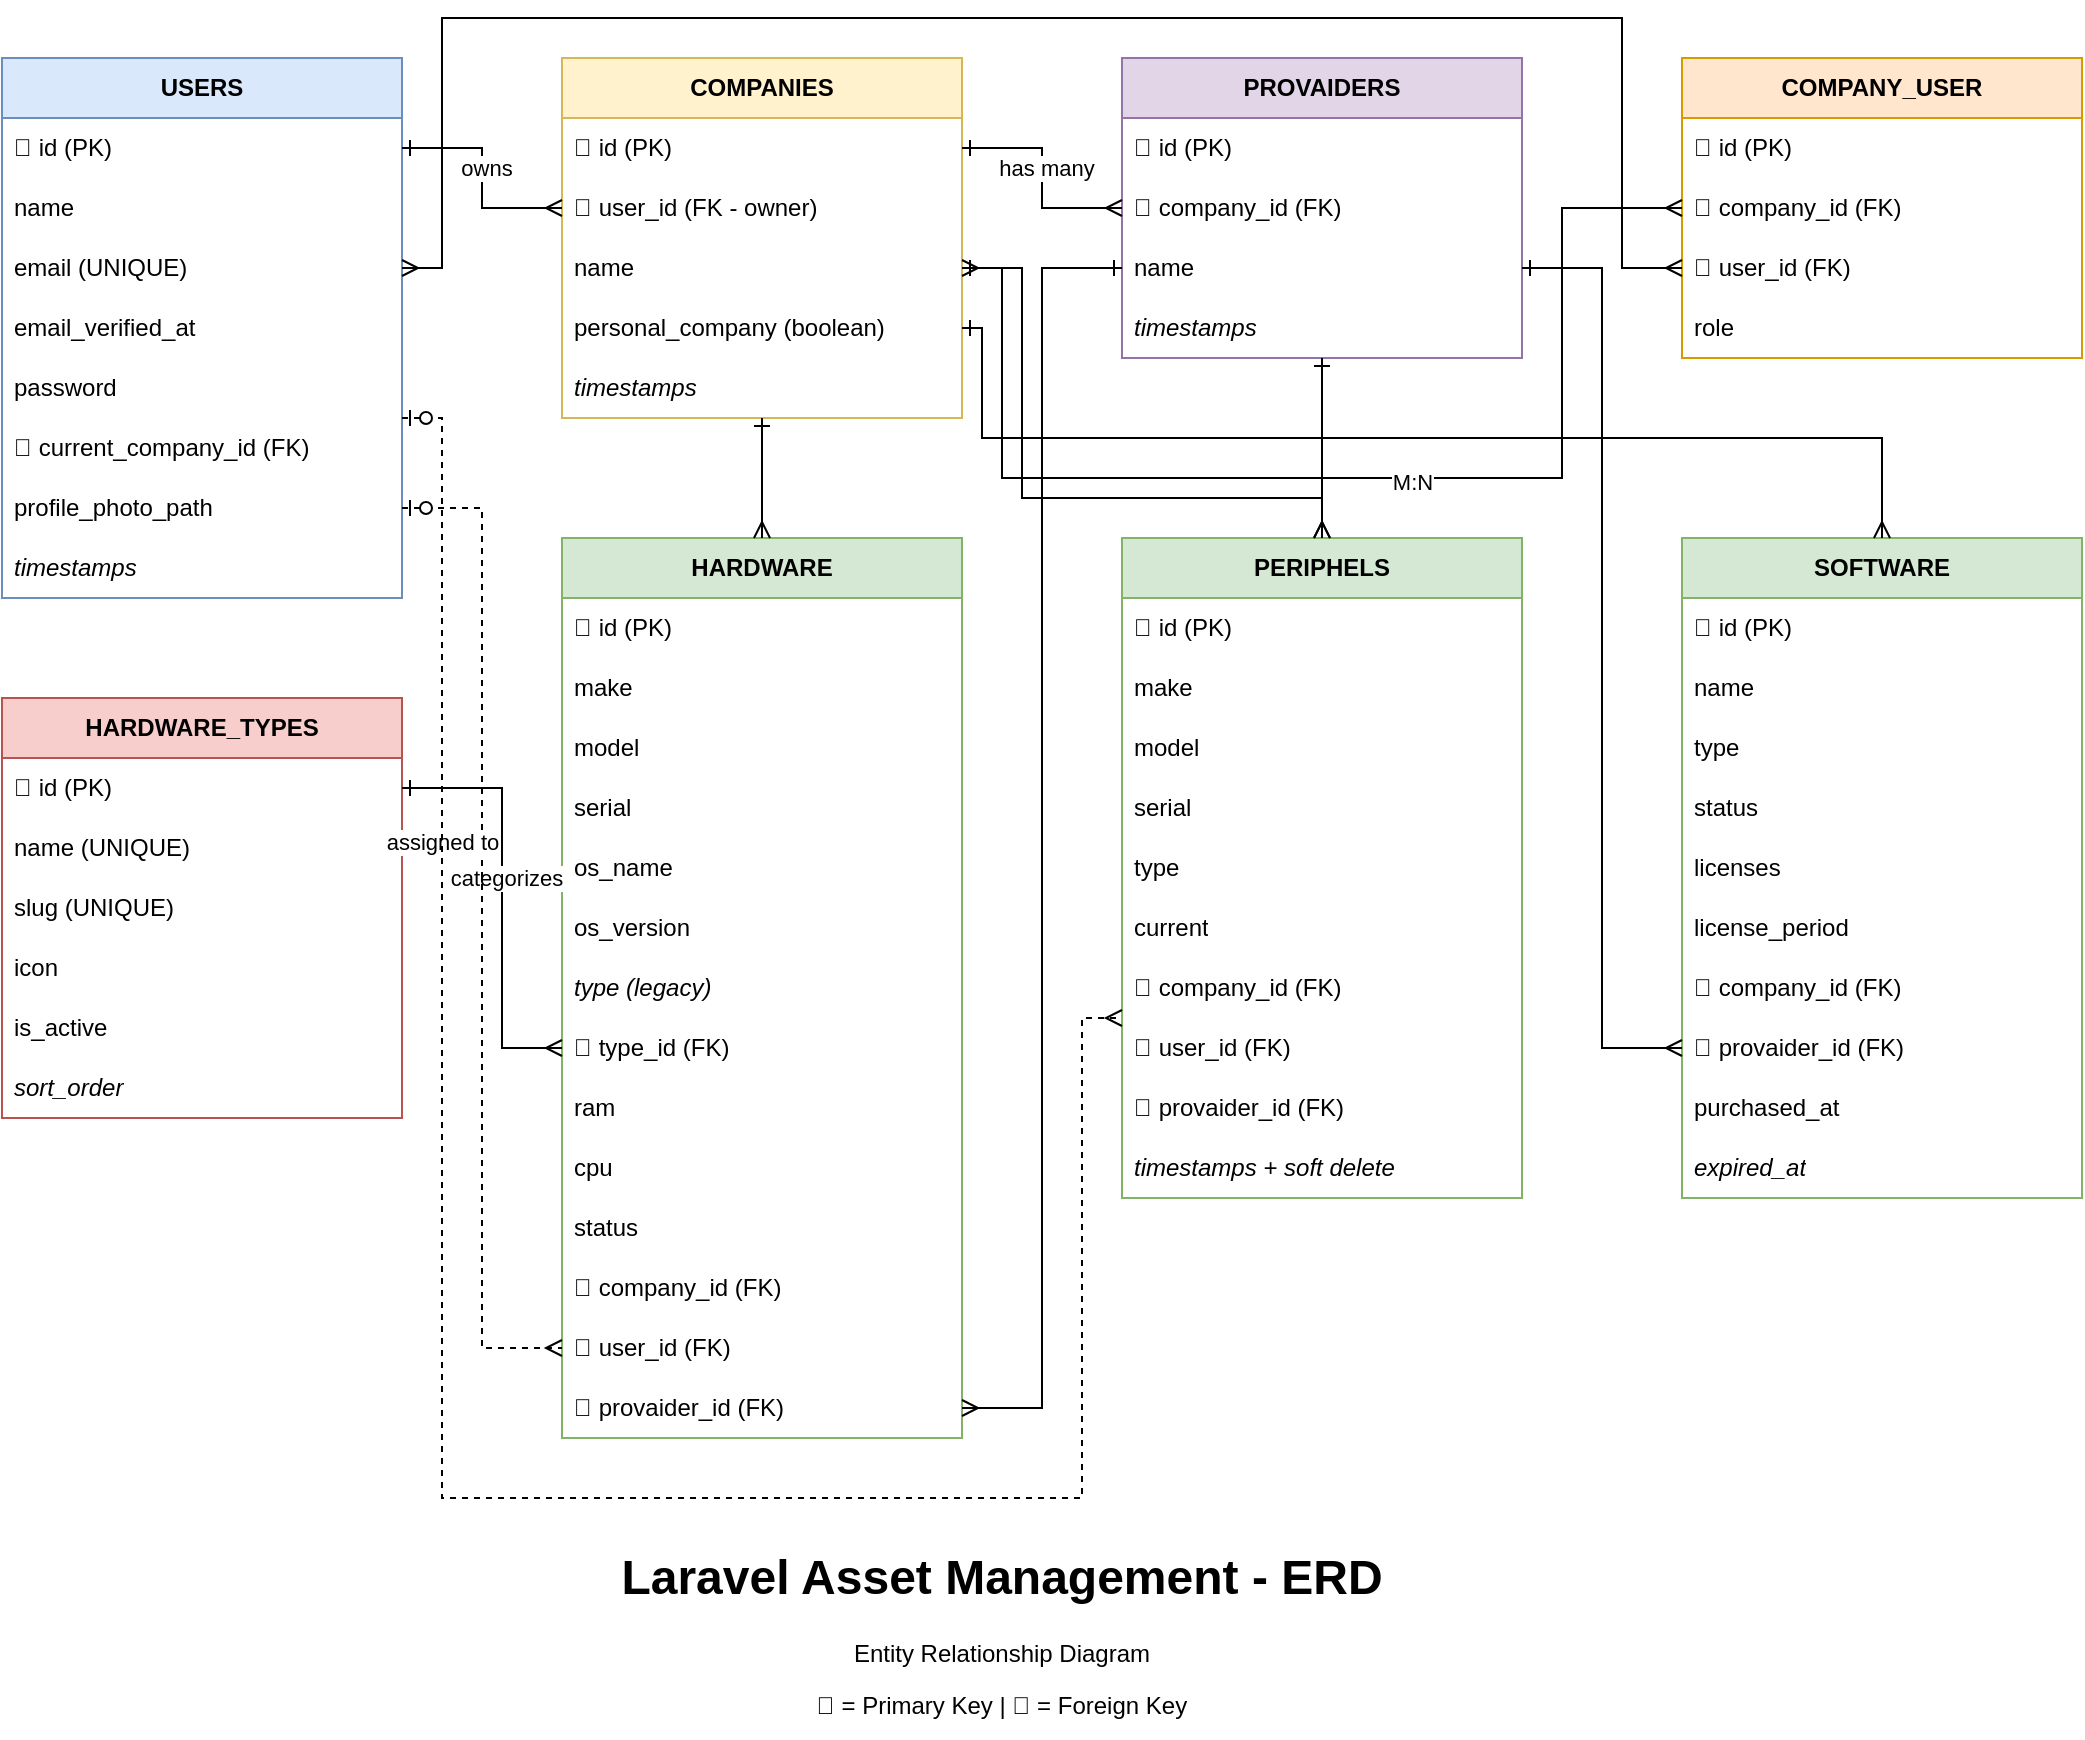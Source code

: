 <mxfile version="28.2.5">
  <diagram name="Laravel Asset Management ERD" id="erd-diagram">
    <mxGraphModel dx="1426" dy="889" grid="1" gridSize="10" guides="1" tooltips="1" connect="1" arrows="1" fold="1" page="1" pageScale="1" pageWidth="1169" pageHeight="827" math="0" shadow="0">
      <root>
        <mxCell id="0" />
        <mxCell id="1" parent="0" />
        <mxCell id="users-table" value="&lt;b&gt;USERS&lt;/b&gt;" style="swimlane;fontStyle=0;childLayout=stackLayout;horizontal=1;startSize=30;horizontalStack=0;resizeParent=1;resizeParentMax=0;resizeLast=0;collapsible=1;marginBottom=0;whiteSpace=wrap;html=1;fillColor=#dae8fc;strokeColor=#6c8ebf;" parent="1" vertex="1">
          <mxGeometry x="40" y="40" width="200" height="270" as="geometry" />
        </mxCell>
        <mxCell id="users-1" value="🔑 id (PK)" style="text;strokeColor=none;fillColor=none;align=left;verticalAlign=middle;spacingLeft=4;spacingRight=4;overflow=hidden;points=[[0,0.5],[1,0.5]];portConstraint=eastwest;rotatable=0;whiteSpace=wrap;html=1;" parent="users-table" vertex="1">
          <mxGeometry y="30" width="200" height="30" as="geometry" />
        </mxCell>
        <mxCell id="users-2" value="name" style="text;strokeColor=none;fillColor=none;align=left;verticalAlign=middle;spacingLeft=4;spacingRight=4;overflow=hidden;points=[[0,0.5],[1,0.5]];portConstraint=eastwest;rotatable=0;whiteSpace=wrap;html=1;" parent="users-table" vertex="1">
          <mxGeometry y="60" width="200" height="30" as="geometry" />
        </mxCell>
        <mxCell id="users-3" value="email (UNIQUE)" style="text;strokeColor=none;fillColor=none;align=left;verticalAlign=middle;spacingLeft=4;spacingRight=4;overflow=hidden;points=[[0,0.5],[1,0.5]];portConstraint=eastwest;rotatable=0;whiteSpace=wrap;html=1;" parent="users-table" vertex="1">
          <mxGeometry y="90" width="200" height="30" as="geometry" />
        </mxCell>
        <mxCell id="users-4" value="email_verified_at" style="text;strokeColor=none;fillColor=none;align=left;verticalAlign=middle;spacingLeft=4;spacingRight=4;overflow=hidden;points=[[0,0.5],[1,0.5]];portConstraint=eastwest;rotatable=0;whiteSpace=wrap;html=1;" parent="users-table" vertex="1">
          <mxGeometry y="120" width="200" height="30" as="geometry" />
        </mxCell>
        <mxCell id="users-5" value="password" style="text;strokeColor=none;fillColor=none;align=left;verticalAlign=middle;spacingLeft=4;spacingRight=4;overflow=hidden;points=[[0,0.5],[1,0.5]];portConstraint=eastwest;rotatable=0;whiteSpace=wrap;html=1;" parent="users-table" vertex="1">
          <mxGeometry y="150" width="200" height="30" as="geometry" />
        </mxCell>
        <mxCell id="users-6" value="🔗 current_company_id (FK)" style="text;strokeColor=none;fillColor=none;align=left;verticalAlign=middle;spacingLeft=4;spacingRight=4;overflow=hidden;points=[[0,0.5],[1,0.5]];portConstraint=eastwest;rotatable=0;whiteSpace=wrap;html=1;" parent="users-table" vertex="1">
          <mxGeometry y="180" width="200" height="30" as="geometry" />
        </mxCell>
        <mxCell id="users-7" value="profile_photo_path" style="text;strokeColor=none;fillColor=none;align=left;verticalAlign=middle;spacingLeft=4;spacingRight=4;overflow=hidden;points=[[0,0.5],[1,0.5]];portConstraint=eastwest;rotatable=0;whiteSpace=wrap;html=1;" parent="users-table" vertex="1">
          <mxGeometry y="210" width="200" height="30" as="geometry" />
        </mxCell>
        <mxCell id="users-8" value="timestamps" style="text;strokeColor=none;fillColor=none;align=left;verticalAlign=middle;spacingLeft=4;spacingRight=4;overflow=hidden;points=[[0,0.5],[1,0.5]];portConstraint=eastwest;rotatable=0;whiteSpace=wrap;html=1;fontStyle=2" parent="users-table" vertex="1">
          <mxGeometry y="240" width="200" height="30" as="geometry" />
        </mxCell>
        <mxCell id="companies-table" value="&lt;b&gt;COMPANIES&lt;/b&gt;" style="swimlane;fontStyle=0;childLayout=stackLayout;horizontal=1;startSize=30;horizontalStack=0;resizeParent=1;resizeParentMax=0;resizeLast=0;collapsible=1;marginBottom=0;whiteSpace=wrap;html=1;fillColor=#fff2cc;strokeColor=#d6b656;" parent="1" vertex="1">
          <mxGeometry x="320" y="40" width="200" height="180" as="geometry" />
        </mxCell>
        <mxCell id="companies-1" value="🔑 id (PK)" style="text;strokeColor=none;fillColor=none;align=left;verticalAlign=middle;spacingLeft=4;spacingRight=4;overflow=hidden;points=[[0,0.5],[1,0.5]];portConstraint=eastwest;rotatable=0;whiteSpace=wrap;html=1;" parent="companies-table" vertex="1">
          <mxGeometry y="30" width="200" height="30" as="geometry" />
        </mxCell>
        <mxCell id="companies-2" value="🔗 user_id (FK - owner)" style="text;strokeColor=none;fillColor=none;align=left;verticalAlign=middle;spacingLeft=4;spacingRight=4;overflow=hidden;points=[[0,0.5],[1,0.5]];portConstraint=eastwest;rotatable=0;whiteSpace=wrap;html=1;" parent="companies-table" vertex="1">
          <mxGeometry y="60" width="200" height="30" as="geometry" />
        </mxCell>
        <mxCell id="companies-3" value="name" style="text;strokeColor=none;fillColor=none;align=left;verticalAlign=middle;spacingLeft=4;spacingRight=4;overflow=hidden;points=[[0,0.5],[1,0.5]];portConstraint=eastwest;rotatable=0;whiteSpace=wrap;html=1;" parent="companies-table" vertex="1">
          <mxGeometry y="90" width="200" height="30" as="geometry" />
        </mxCell>
        <mxCell id="companies-4" value="personal_company (boolean)" style="text;strokeColor=none;fillColor=none;align=left;verticalAlign=middle;spacingLeft=4;spacingRight=4;overflow=hidden;points=[[0,0.5],[1,0.5]];portConstraint=eastwest;rotatable=0;whiteSpace=wrap;html=1;" parent="companies-table" vertex="1">
          <mxGeometry y="120" width="200" height="30" as="geometry" />
        </mxCell>
        <mxCell id="companies-5" value="timestamps" style="text;strokeColor=none;fillColor=none;align=left;verticalAlign=middle;spacingLeft=4;spacingRight=4;overflow=hidden;points=[[0,0.5],[1,0.5]];portConstraint=eastwest;rotatable=0;whiteSpace=wrap;html=1;fontStyle=2" parent="companies-table" vertex="1">
          <mxGeometry y="150" width="200" height="30" as="geometry" />
        </mxCell>
        <mxCell id="provaiders-table" value="&lt;b&gt;PROVAIDERS&lt;/b&gt;" style="swimlane;fontStyle=0;childLayout=stackLayout;horizontal=1;startSize=30;horizontalStack=0;resizeParent=1;resizeParentMax=0;resizeLast=0;collapsible=1;marginBottom=0;whiteSpace=wrap;html=1;fillColor=#e1d5e7;strokeColor=#9673a6;" parent="1" vertex="1">
          <mxGeometry x="600" y="40" width="200" height="150" as="geometry" />
        </mxCell>
        <mxCell id="provaiders-1" value="🔑 id (PK)" style="text;strokeColor=none;fillColor=none;align=left;verticalAlign=middle;spacingLeft=4;spacingRight=4;overflow=hidden;points=[[0,0.5],[1,0.5]];portConstraint=eastwest;rotatable=0;whiteSpace=wrap;html=1;" parent="provaiders-table" vertex="1">
          <mxGeometry y="30" width="200" height="30" as="geometry" />
        </mxCell>
        <mxCell id="provaiders-2" value="🔗 company_id (FK)" style="text;strokeColor=none;fillColor=none;align=left;verticalAlign=middle;spacingLeft=4;spacingRight=4;overflow=hidden;points=[[0,0.5],[1,0.5]];portConstraint=eastwest;rotatable=0;whiteSpace=wrap;html=1;" parent="provaiders-table" vertex="1">
          <mxGeometry y="60" width="200" height="30" as="geometry" />
        </mxCell>
        <mxCell id="provaiders-3" value="name" style="text;strokeColor=none;fillColor=none;align=left;verticalAlign=middle;spacingLeft=4;spacingRight=4;overflow=hidden;points=[[0,0.5],[1,0.5]];portConstraint=eastwest;rotatable=0;whiteSpace=wrap;html=1;" parent="provaiders-table" vertex="1">
          <mxGeometry y="90" width="200" height="30" as="geometry" />
        </mxCell>
        <mxCell id="provaiders-4" value="timestamps" style="text;strokeColor=none;fillColor=none;align=left;verticalAlign=middle;spacingLeft=4;spacingRight=4;overflow=hidden;points=[[0,0.5],[1,0.5]];portConstraint=eastwest;rotatable=0;whiteSpace=wrap;html=1;fontStyle=2" parent="provaiders-table" vertex="1">
          <mxGeometry y="120" width="200" height="30" as="geometry" />
        </mxCell>
        <mxCell id="hardware-types-table" value="&lt;b&gt;HARDWARE_TYPES&lt;/b&gt;" style="swimlane;fontStyle=0;childLayout=stackLayout;horizontal=1;startSize=30;horizontalStack=0;resizeParent=1;resizeParentMax=0;resizeLast=0;collapsible=1;marginBottom=0;whiteSpace=wrap;html=1;fillColor=#f8cecc;strokeColor=#b85450;" parent="1" vertex="1">
          <mxGeometry x="40" y="360" width="200" height="210" as="geometry" />
        </mxCell>
        <mxCell id="hardware-types-1" value="🔑 id (PK)" style="text;strokeColor=none;fillColor=none;align=left;verticalAlign=middle;spacingLeft=4;spacingRight=4;overflow=hidden;points=[[0,0.5],[1,0.5]];portConstraint=eastwest;rotatable=0;whiteSpace=wrap;html=1;" parent="hardware-types-table" vertex="1">
          <mxGeometry y="30" width="200" height="30" as="geometry" />
        </mxCell>
        <mxCell id="hardware-types-2" value="name (UNIQUE)" style="text;strokeColor=none;fillColor=none;align=left;verticalAlign=middle;spacingLeft=4;spacingRight=4;overflow=hidden;points=[[0,0.5],[1,0.5]];portConstraint=eastwest;rotatable=0;whiteSpace=wrap;html=1;" parent="hardware-types-table" vertex="1">
          <mxGeometry y="60" width="200" height="30" as="geometry" />
        </mxCell>
        <mxCell id="hardware-types-3" value="slug (UNIQUE)" style="text;strokeColor=none;fillColor=none;align=left;verticalAlign=middle;spacingLeft=4;spacingRight=4;overflow=hidden;points=[[0,0.5],[1,0.5]];portConstraint=eastwest;rotatable=0;whiteSpace=wrap;html=1;" parent="hardware-types-table" vertex="1">
          <mxGeometry y="90" width="200" height="30" as="geometry" />
        </mxCell>
        <mxCell id="hardware-types-4" value="icon" style="text;strokeColor=none;fillColor=none;align=left;verticalAlign=middle;spacingLeft=4;spacingRight=4;overflow=hidden;points=[[0,0.5],[1,0.5]];portConstraint=eastwest;rotatable=0;whiteSpace=wrap;html=1;" parent="hardware-types-table" vertex="1">
          <mxGeometry y="120" width="200" height="30" as="geometry" />
        </mxCell>
        <mxCell id="hardware-types-5" value="is_active" style="text;strokeColor=none;fillColor=none;align=left;verticalAlign=middle;spacingLeft=4;spacingRight=4;overflow=hidden;points=[[0,0.5],[1,0.5]];portConstraint=eastwest;rotatable=0;whiteSpace=wrap;html=1;" parent="hardware-types-table" vertex="1">
          <mxGeometry y="150" width="200" height="30" as="geometry" />
        </mxCell>
        <mxCell id="hardware-types-6" value="sort_order" style="text;strokeColor=none;fillColor=none;align=left;verticalAlign=middle;spacingLeft=4;spacingRight=4;overflow=hidden;points=[[0,0.5],[1,0.5]];portConstraint=eastwest;rotatable=0;whiteSpace=wrap;html=1;fontStyle=2" parent="hardware-types-table" vertex="1">
          <mxGeometry y="180" width="200" height="30" as="geometry" />
        </mxCell>
        <mxCell id="hardware-table" value="&lt;b&gt;HARDWARE&lt;/b&gt;" style="swimlane;fontStyle=0;childLayout=stackLayout;horizontal=1;startSize=30;horizontalStack=0;resizeParent=1;resizeParentMax=0;resizeLast=0;collapsible=1;marginBottom=0;whiteSpace=wrap;html=1;fillColor=#d5e8d4;strokeColor=#82b366;" parent="1" vertex="1">
          <mxGeometry x="320" y="280" width="200" height="450" as="geometry" />
        </mxCell>
        <mxCell id="hardware-1" value="🔑 id (PK)" style="text;strokeColor=none;fillColor=none;align=left;verticalAlign=middle;spacingLeft=4;spacingRight=4;overflow=hidden;points=[[0,0.5],[1,0.5]];portConstraint=eastwest;rotatable=0;whiteSpace=wrap;html=1;" parent="hardware-table" vertex="1">
          <mxGeometry y="30" width="200" height="30" as="geometry" />
        </mxCell>
        <mxCell id="hardware-2" value="make" style="text;strokeColor=none;fillColor=none;align=left;verticalAlign=middle;spacingLeft=4;spacingRight=4;overflow=hidden;points=[[0,0.5],[1,0.5]];portConstraint=eastwest;rotatable=0;whiteSpace=wrap;html=1;" parent="hardware-table" vertex="1">
          <mxGeometry y="60" width="200" height="30" as="geometry" />
        </mxCell>
        <mxCell id="hardware-3" value="model" style="text;strokeColor=none;fillColor=none;align=left;verticalAlign=middle;spacingLeft=4;spacingRight=4;overflow=hidden;points=[[0,0.5],[1,0.5]];portConstraint=eastwest;rotatable=0;whiteSpace=wrap;html=1;" parent="hardware-table" vertex="1">
          <mxGeometry y="90" width="200" height="30" as="geometry" />
        </mxCell>
        <mxCell id="hardware-4" value="serial" style="text;strokeColor=none;fillColor=none;align=left;verticalAlign=middle;spacingLeft=4;spacingRight=4;overflow=hidden;points=[[0,0.5],[1,0.5]];portConstraint=eastwest;rotatable=0;whiteSpace=wrap;html=1;" parent="hardware-table" vertex="1">
          <mxGeometry y="120" width="200" height="30" as="geometry" />
        </mxCell>
        <mxCell id="hardware-5" value="os_name" style="text;strokeColor=none;fillColor=none;align=left;verticalAlign=middle;spacingLeft=4;spacingRight=4;overflow=hidden;points=[[0,0.5],[1,0.5]];portConstraint=eastwest;rotatable=0;whiteSpace=wrap;html=1;" parent="hardware-table" vertex="1">
          <mxGeometry y="150" width="200" height="30" as="geometry" />
        </mxCell>
        <mxCell id="hardware-6" value="os_version" style="text;strokeColor=none;fillColor=none;align=left;verticalAlign=middle;spacingLeft=4;spacingRight=4;overflow=hidden;points=[[0,0.5],[1,0.5]];portConstraint=eastwest;rotatable=0;whiteSpace=wrap;html=1;" parent="hardware-table" vertex="1">
          <mxGeometry y="180" width="200" height="30" as="geometry" />
        </mxCell>
        <mxCell id="hardware-7" value="type (legacy)" style="text;strokeColor=none;fillColor=none;align=left;verticalAlign=middle;spacingLeft=4;spacingRight=4;overflow=hidden;points=[[0,0.5],[1,0.5]];portConstraint=eastwest;rotatable=0;whiteSpace=wrap;html=1;fontStyle=2" parent="hardware-table" vertex="1">
          <mxGeometry y="210" width="200" height="30" as="geometry" />
        </mxCell>
        <mxCell id="hardware-8" value="🔗 type_id (FK)" style="text;strokeColor=none;fillColor=none;align=left;verticalAlign=middle;spacingLeft=4;spacingRight=4;overflow=hidden;points=[[0,0.5],[1,0.5]];portConstraint=eastwest;rotatable=0;whiteSpace=wrap;html=1;" parent="hardware-table" vertex="1">
          <mxGeometry y="240" width="200" height="30" as="geometry" />
        </mxCell>
        <mxCell id="hardware-9" value="ram" style="text;strokeColor=none;fillColor=none;align=left;verticalAlign=middle;spacingLeft=4;spacingRight=4;overflow=hidden;points=[[0,0.5],[1,0.5]];portConstraint=eastwest;rotatable=0;whiteSpace=wrap;html=1;" parent="hardware-table" vertex="1">
          <mxGeometry y="270" width="200" height="30" as="geometry" />
        </mxCell>
        <mxCell id="hardware-10" value="cpu" style="text;strokeColor=none;fillColor=none;align=left;verticalAlign=middle;spacingLeft=4;spacingRight=4;overflow=hidden;points=[[0,0.5],[1,0.5]];portConstraint=eastwest;rotatable=0;whiteSpace=wrap;html=1;" parent="hardware-table" vertex="1">
          <mxGeometry y="300" width="200" height="30" as="geometry" />
        </mxCell>
        <mxCell id="hardware-11" value="status" style="text;strokeColor=none;fillColor=none;align=left;verticalAlign=middle;spacingLeft=4;spacingRight=4;overflow=hidden;points=[[0,0.5],[1,0.5]];portConstraint=eastwest;rotatable=0;whiteSpace=wrap;html=1;" parent="hardware-table" vertex="1">
          <mxGeometry y="330" width="200" height="30" as="geometry" />
        </mxCell>
        <mxCell id="hardware-12" value="🔗 company_id (FK)" style="text;strokeColor=none;fillColor=none;align=left;verticalAlign=middle;spacingLeft=4;spacingRight=4;overflow=hidden;points=[[0,0.5],[1,0.5]];portConstraint=eastwest;rotatable=0;whiteSpace=wrap;html=1;" parent="hardware-table" vertex="1">
          <mxGeometry y="360" width="200" height="30" as="geometry" />
        </mxCell>
        <mxCell id="hardware-13" value="🔗 user_id (FK)" style="text;strokeColor=none;fillColor=none;align=left;verticalAlign=middle;spacingLeft=4;spacingRight=4;overflow=hidden;points=[[0,0.5],[1,0.5]];portConstraint=eastwest;rotatable=0;whiteSpace=wrap;html=1;" parent="hardware-table" vertex="1">
          <mxGeometry y="390" width="200" height="30" as="geometry" />
        </mxCell>
        <mxCell id="hardware-14" value="🔗 provaider_id (FK)" style="text;strokeColor=none;fillColor=none;align=left;verticalAlign=middle;spacingLeft=4;spacingRight=4;overflow=hidden;points=[[0,0.5],[1,0.5]];portConstraint=eastwest;rotatable=0;whiteSpace=wrap;html=1;" parent="hardware-table" vertex="1">
          <mxGeometry y="420" width="200" height="30" as="geometry" />
        </mxCell>
        <mxCell id="periphels-table" value="&lt;b&gt;PERIPHELS&lt;/b&gt;" style="swimlane;fontStyle=0;childLayout=stackLayout;horizontal=1;startSize=30;horizontalStack=0;resizeParent=1;resizeParentMax=0;resizeLast=0;collapsible=1;marginBottom=0;whiteSpace=wrap;html=1;fillColor=#d5e8d4;strokeColor=#82b366;" parent="1" vertex="1">
          <mxGeometry x="600" y="280" width="200" height="330" as="geometry" />
        </mxCell>
        <mxCell id="periphels-1" value="🔑 id (PK)" style="text;strokeColor=none;fillColor=none;align=left;verticalAlign=middle;spacingLeft=4;spacingRight=4;overflow=hidden;points=[[0,0.5],[1,0.5]];portConstraint=eastwest;rotatable=0;whiteSpace=wrap;html=1;" parent="periphels-table" vertex="1">
          <mxGeometry y="30" width="200" height="30" as="geometry" />
        </mxCell>
        <mxCell id="periphels-2" value="make" style="text;strokeColor=none;fillColor=none;align=left;verticalAlign=middle;spacingLeft=4;spacingRight=4;overflow=hidden;points=[[0,0.5],[1,0.5]];portConstraint=eastwest;rotatable=0;whiteSpace=wrap;html=1;" parent="periphels-table" vertex="1">
          <mxGeometry y="60" width="200" height="30" as="geometry" />
        </mxCell>
        <mxCell id="periphels-3" value="model" style="text;strokeColor=none;fillColor=none;align=left;verticalAlign=middle;spacingLeft=4;spacingRight=4;overflow=hidden;points=[[0,0.5],[1,0.5]];portConstraint=eastwest;rotatable=0;whiteSpace=wrap;html=1;" parent="periphels-table" vertex="1">
          <mxGeometry y="90" width="200" height="30" as="geometry" />
        </mxCell>
        <mxCell id="periphels-4" value="serial" style="text;strokeColor=none;fillColor=none;align=left;verticalAlign=middle;spacingLeft=4;spacingRight=4;overflow=hidden;points=[[0,0.5],[1,0.5]];portConstraint=eastwest;rotatable=0;whiteSpace=wrap;html=1;" parent="periphels-table" vertex="1">
          <mxGeometry y="120" width="200" height="30" as="geometry" />
        </mxCell>
        <mxCell id="periphels-5" value="type" style="text;strokeColor=none;fillColor=none;align=left;verticalAlign=middle;spacingLeft=4;spacingRight=4;overflow=hidden;points=[[0,0.5],[1,0.5]];portConstraint=eastwest;rotatable=0;whiteSpace=wrap;html=1;" parent="periphels-table" vertex="1">
          <mxGeometry y="150" width="200" height="30" as="geometry" />
        </mxCell>
        <mxCell id="periphels-6" value="current" style="text;strokeColor=none;fillColor=none;align=left;verticalAlign=middle;spacingLeft=4;spacingRight=4;overflow=hidden;points=[[0,0.5],[1,0.5]];portConstraint=eastwest;rotatable=0;whiteSpace=wrap;html=1;" parent="periphels-table" vertex="1">
          <mxGeometry y="180" width="200" height="30" as="geometry" />
        </mxCell>
        <mxCell id="periphels-7" value="🔗 company_id (FK)" style="text;strokeColor=none;fillColor=none;align=left;verticalAlign=middle;spacingLeft=4;spacingRight=4;overflow=hidden;points=[[0,0.5],[1,0.5]];portConstraint=eastwest;rotatable=0;whiteSpace=wrap;html=1;" parent="periphels-table" vertex="1">
          <mxGeometry y="210" width="200" height="30" as="geometry" />
        </mxCell>
        <mxCell id="periphels-8" value="🔗 user_id (FK)" style="text;strokeColor=none;fillColor=none;align=left;verticalAlign=middle;spacingLeft=4;spacingRight=4;overflow=hidden;points=[[0,0.5],[1,0.5]];portConstraint=eastwest;rotatable=0;whiteSpace=wrap;html=1;" parent="periphels-table" vertex="1">
          <mxGeometry y="240" width="200" height="30" as="geometry" />
        </mxCell>
        <mxCell id="periphels-9" value="🔗 provaider_id (FK)" style="text;strokeColor=none;fillColor=none;align=left;verticalAlign=middle;spacingLeft=4;spacingRight=4;overflow=hidden;points=[[0,0.5],[1,0.5]];portConstraint=eastwest;rotatable=0;whiteSpace=wrap;html=1;" parent="periphels-table" vertex="1">
          <mxGeometry y="270" width="200" height="30" as="geometry" />
        </mxCell>
        <mxCell id="periphels-10" value="timestamps + soft delete" style="text;strokeColor=none;fillColor=none;align=left;verticalAlign=middle;spacingLeft=4;spacingRight=4;overflow=hidden;points=[[0,0.5],[1,0.5]];portConstraint=eastwest;rotatable=0;whiteSpace=wrap;html=1;fontStyle=2" parent="periphels-table" vertex="1">
          <mxGeometry y="300" width="200" height="30" as="geometry" />
        </mxCell>
        <mxCell id="software-table" value="&lt;b&gt;SOFTWARE&lt;/b&gt;" style="swimlane;fontStyle=0;childLayout=stackLayout;horizontal=1;startSize=30;horizontalStack=0;resizeParent=1;resizeParentMax=0;resizeLast=0;collapsible=1;marginBottom=0;whiteSpace=wrap;html=1;fillColor=#d5e8d4;strokeColor=#82b366;" parent="1" vertex="1">
          <mxGeometry x="880" y="280" width="200" height="330" as="geometry" />
        </mxCell>
        <mxCell id="software-1" value="🔑 id (PK)" style="text;strokeColor=none;fillColor=none;align=left;verticalAlign=middle;spacingLeft=4;spacingRight=4;overflow=hidden;points=[[0,0.5],[1,0.5]];portConstraint=eastwest;rotatable=0;whiteSpace=wrap;html=1;" parent="software-table" vertex="1">
          <mxGeometry y="30" width="200" height="30" as="geometry" />
        </mxCell>
        <mxCell id="software-2" value="name" style="text;strokeColor=none;fillColor=none;align=left;verticalAlign=middle;spacingLeft=4;spacingRight=4;overflow=hidden;points=[[0,0.5],[1,0.5]];portConstraint=eastwest;rotatable=0;whiteSpace=wrap;html=1;" parent="software-table" vertex="1">
          <mxGeometry y="60" width="200" height="30" as="geometry" />
        </mxCell>
        <mxCell id="software-3" value="type" style="text;strokeColor=none;fillColor=none;align=left;verticalAlign=middle;spacingLeft=4;spacingRight=4;overflow=hidden;points=[[0,0.5],[1,0.5]];portConstraint=eastwest;rotatable=0;whiteSpace=wrap;html=1;" parent="software-table" vertex="1">
          <mxGeometry y="90" width="200" height="30" as="geometry" />
        </mxCell>
        <mxCell id="software-4" value="status" style="text;strokeColor=none;fillColor=none;align=left;verticalAlign=middle;spacingLeft=4;spacingRight=4;overflow=hidden;points=[[0,0.5],[1,0.5]];portConstraint=eastwest;rotatable=0;whiteSpace=wrap;html=1;" parent="software-table" vertex="1">
          <mxGeometry y="120" width="200" height="30" as="geometry" />
        </mxCell>
        <mxCell id="software-5" value="licenses" style="text;strokeColor=none;fillColor=none;align=left;verticalAlign=middle;spacingLeft=4;spacingRight=4;overflow=hidden;points=[[0,0.5],[1,0.5]];portConstraint=eastwest;rotatable=0;whiteSpace=wrap;html=1;" parent="software-table" vertex="1">
          <mxGeometry y="150" width="200" height="30" as="geometry" />
        </mxCell>
        <mxCell id="software-6" value="license_period" style="text;strokeColor=none;fillColor=none;align=left;verticalAlign=middle;spacingLeft=4;spacingRight=4;overflow=hidden;points=[[0,0.5],[1,0.5]];portConstraint=eastwest;rotatable=0;whiteSpace=wrap;html=1;" parent="software-table" vertex="1">
          <mxGeometry y="180" width="200" height="30" as="geometry" />
        </mxCell>
        <mxCell id="software-7" value="🔗 company_id (FK)" style="text;strokeColor=none;fillColor=none;align=left;verticalAlign=middle;spacingLeft=4;spacingRight=4;overflow=hidden;points=[[0,0.5],[1,0.5]];portConstraint=eastwest;rotatable=0;whiteSpace=wrap;html=1;" parent="software-table" vertex="1">
          <mxGeometry y="210" width="200" height="30" as="geometry" />
        </mxCell>
        <mxCell id="software-8" value="🔗 provaider_id (FK)" style="text;strokeColor=none;fillColor=none;align=left;verticalAlign=middle;spacingLeft=4;spacingRight=4;overflow=hidden;points=[[0,0.5],[1,0.5]];portConstraint=eastwest;rotatable=0;whiteSpace=wrap;html=1;" parent="software-table" vertex="1">
          <mxGeometry y="240" width="200" height="30" as="geometry" />
        </mxCell>
        <mxCell id="software-9" value="purchased_at" style="text;strokeColor=none;fillColor=none;align=left;verticalAlign=middle;spacingLeft=4;spacingRight=4;overflow=hidden;points=[[0,0.5],[1,0.5]];portConstraint=eastwest;rotatable=0;whiteSpace=wrap;html=1;" parent="software-table" vertex="1">
          <mxGeometry y="270" width="200" height="30" as="geometry" />
        </mxCell>
        <mxCell id="software-10" value="expired_at" style="text;strokeColor=none;fillColor=none;align=left;verticalAlign=middle;spacingLeft=4;spacingRight=4;overflow=hidden;points=[[0,0.5],[1,0.5]];portConstraint=eastwest;rotatable=0;whiteSpace=wrap;html=1;fontStyle=2" parent="software-table" vertex="1">
          <mxGeometry y="300" width="200" height="30" as="geometry" />
        </mxCell>
        <mxCell id="company-user-table" value="&lt;b&gt;COMPANY_USER&lt;/b&gt;" style="swimlane;fontStyle=0;childLayout=stackLayout;horizontal=1;startSize=30;horizontalStack=0;resizeParent=1;resizeParentMax=0;resizeLast=0;collapsible=1;marginBottom=0;whiteSpace=wrap;html=1;fillColor=#ffe6cc;strokeColor=#d79b00;" parent="1" vertex="1">
          <mxGeometry x="880" y="40" width="200" height="150" as="geometry" />
        </mxCell>
        <mxCell id="company-user-1" value="🔑 id (PK)" style="text;strokeColor=none;fillColor=none;align=left;verticalAlign=middle;spacingLeft=4;spacingRight=4;overflow=hidden;points=[[0,0.5],[1,0.5]];portConstraint=eastwest;rotatable=0;whiteSpace=wrap;html=1;" parent="company-user-table" vertex="1">
          <mxGeometry y="30" width="200" height="30" as="geometry" />
        </mxCell>
        <mxCell id="company-user-2" value="🔗 company_id (FK)" style="text;strokeColor=none;fillColor=none;align=left;verticalAlign=middle;spacingLeft=4;spacingRight=4;overflow=hidden;points=[[0,0.5],[1,0.5]];portConstraint=eastwest;rotatable=0;whiteSpace=wrap;html=1;" parent="company-user-table" vertex="1">
          <mxGeometry y="60" width="200" height="30" as="geometry" />
        </mxCell>
        <mxCell id="company-user-3" value="🔗 user_id (FK)" style="text;strokeColor=none;fillColor=none;align=left;verticalAlign=middle;spacingLeft=4;spacingRight=4;overflow=hidden;points=[[0,0.5],[1,0.5]];portConstraint=eastwest;rotatable=0;whiteSpace=wrap;html=1;" parent="company-user-table" vertex="1">
          <mxGeometry y="90" width="200" height="30" as="geometry" />
        </mxCell>
        <mxCell id="company-user-4" value="role" style="text;strokeColor=none;fillColor=none;align=left;verticalAlign=middle;spacingLeft=4;spacingRight=4;overflow=hidden;points=[[0,0.5],[1,0.5]];portConstraint=eastwest;rotatable=0;whiteSpace=wrap;html=1;" parent="company-user-table" vertex="1">
          <mxGeometry y="120" width="200" height="30" as="geometry" />
        </mxCell>
        <mxCell id="rel-user-company" value="" style="edgeStyle=orthogonalEdgeStyle;fontSize=12;html=1;endArrow=ERmany;startArrow=ERone;rounded=0;entryX=0;entryY=0.5;entryDx=0;entryDy=0;exitX=1;exitY=0.5;exitDx=0;exitDy=0;" parent="1" source="users-1" target="companies-2" edge="1">
          <mxGeometry width="100" height="100" relative="1" as="geometry">
            <mxPoint x="240" y="100" as="sourcePoint" />
            <mxPoint x="320" y="100" as="targetPoint" />
          </mxGeometry>
        </mxCell>
        <mxCell id="rel-user-company-label" value="owns" style="edgeLabel;html=1;align=center;verticalAlign=middle;resizable=0;points=[];" parent="rel-user-company" vertex="1" connectable="0">
          <mxGeometry x="-0.1" y="2" relative="1" as="geometry">
            <mxPoint as="offset" />
          </mxGeometry>
        </mxCell>
        <mxCell id="rel-company-provaider" value="" style="edgeStyle=orthogonalEdgeStyle;fontSize=12;html=1;endArrow=ERmany;startArrow=ERone;rounded=0;entryX=0;entryY=0.5;entryDx=0;entryDy=0;exitX=1;exitY=0.5;exitDx=0;exitDy=0;" parent="1" source="companies-1" target="provaiders-2" edge="1">
          <mxGeometry width="100" height="100" relative="1" as="geometry">
            <mxPoint x="520" y="90" as="sourcePoint" />
            <mxPoint x="600" y="90" as="targetPoint" />
          </mxGeometry>
        </mxCell>
        <mxCell id="rel-company-provaider-label" value="has many" style="edgeLabel;html=1;align=center;verticalAlign=middle;resizable=0;points=[];" parent="rel-company-provaider" vertex="1" connectable="0">
          <mxGeometry x="-0.1" y="2" relative="1" as="geometry">
            <mxPoint as="offset" />
          </mxGeometry>
        </mxCell>
        <mxCell id="rel-company-hardware" value="" style="edgeStyle=orthogonalEdgeStyle;fontSize=12;html=1;endArrow=ERmany;startArrow=ERone;rounded=0;entryX=0.5;entryY=0;entryDx=0;entryDy=0;exitX=0.5;exitY=1;exitDx=0;exitDy=0;" parent="1" source="companies-table" target="hardware-table" edge="1">
          <mxGeometry width="100" height="100" relative="1" as="geometry">
            <mxPoint x="420" y="220" as="sourcePoint" />
            <mxPoint x="420" y="280" as="targetPoint" />
          </mxGeometry>
        </mxCell>
        <mxCell id="rel-hwtype-hardware" value="" style="edgeStyle=orthogonalEdgeStyle;fontSize=12;html=1;endArrow=ERmany;startArrow=ERone;rounded=0;entryX=0;entryY=0.5;entryDx=0;entryDy=0;exitX=1;exitY=0.5;exitDx=0;exitDy=0;" parent="1" source="hardware-types-1" target="hardware-8" edge="1">
          <mxGeometry width="100" height="100" relative="1" as="geometry">
            <mxPoint x="240" y="400" as="sourcePoint" />
            <mxPoint x="320" y="400" as="targetPoint" />
            <Array as="points">
              <mxPoint x="290" y="405" />
              <mxPoint x="290" y="535" />
            </Array>
          </mxGeometry>
        </mxCell>
        <mxCell id="rel-hwtype-hardware-label" value="categorizes" style="edgeLabel;html=1;align=center;verticalAlign=middle;resizable=0;points=[];" parent="rel-hwtype-hardware" vertex="1" connectable="0">
          <mxGeometry x="-0.1" y="2" relative="1" as="geometry">
            <mxPoint as="offset" />
          </mxGeometry>
        </mxCell>
        <mxCell id="rel-user-hardware" value="" style="edgeStyle=orthogonalEdgeStyle;fontSize=12;html=1;endArrow=ERmany;startArrow=ERzeroToOne;rounded=0;entryX=0;entryY=0.5;entryDx=0;entryDy=0;exitX=1;exitY=0.5;exitDx=0;exitDy=0;dashed=1;" parent="1" source="users-7" target="hardware-13" edge="1">
          <mxGeometry width="100" height="100" relative="1" as="geometry">
            <mxPoint x="240" y="250" as="sourcePoint" />
            <mxPoint x="320" y="640" as="targetPoint" />
            <Array as="points">
              <mxPoint x="280" y="265" />
              <mxPoint x="280" y="685" />
            </Array>
          </mxGeometry>
        </mxCell>
        <mxCell id="rel-user-hardware-label" value="assigned to" style="edgeLabel;html=1;align=center;verticalAlign=middle;resizable=0;points=[];" parent="rel-user-hardware" vertex="1" connectable="0">
          <mxGeometry x="-0.1" y="2" relative="1" as="geometry">
            <mxPoint x="-22" y="-18" as="offset" />
          </mxGeometry>
        </mxCell>
        <mxCell id="rel-provaider-hardware" value="" style="edgeStyle=orthogonalEdgeStyle;fontSize=12;html=1;endArrow=ERmany;startArrow=ERone;rounded=0;entryX=1;entryY=0.5;entryDx=0;entryDy=0;exitX=0;exitY=0.5;exitDx=0;exitDy=0;" parent="1" source="provaiders-3" target="hardware-14" edge="1">
          <mxGeometry width="100" height="100" relative="1" as="geometry">
            <mxPoint x="600" y="150" as="sourcePoint" />
            <mxPoint x="520" y="700" as="targetPoint" />
            <Array as="points">
              <mxPoint x="560" y="145" />
              <mxPoint x="560" y="715" />
            </Array>
          </mxGeometry>
        </mxCell>
        <mxCell id="rel-company-periphel" value="" style="edgeStyle=orthogonalEdgeStyle;fontSize=12;html=1;endArrow=ERmany;startArrow=ERone;rounded=0;entryX=0.5;entryY=0;entryDx=0;entryDy=0;exitX=1;exitY=0.5;exitDx=0;exitDy=0;" parent="1" source="companies-3" target="periphels-table" edge="1">
          <mxGeometry width="100" height="100" relative="1" as="geometry">
            <mxPoint x="520" y="150" as="sourcePoint" />
            <mxPoint x="700" y="280" as="targetPoint" />
            <Array as="points">
              <mxPoint x="550" y="145" />
              <mxPoint x="550" y="260" />
              <mxPoint x="700" y="260" />
            </Array>
          </mxGeometry>
        </mxCell>
        <mxCell id="rel-company-software" value="" style="edgeStyle=orthogonalEdgeStyle;fontSize=12;html=1;endArrow=ERmany;startArrow=ERone;rounded=0;entryX=0.5;entryY=0;entryDx=0;entryDy=0;exitX=1;exitY=0.5;exitDx=0;exitDy=0;" parent="1" source="companies-4" target="software-table" edge="1">
          <mxGeometry width="100" height="100" relative="1" as="geometry">
            <mxPoint x="520" y="170" as="sourcePoint" />
            <mxPoint x="980" y="280" as="targetPoint" />
            <Array as="points">
              <mxPoint x="530" y="175" />
              <mxPoint x="530" y="230" />
              <mxPoint x="980" y="230" />
            </Array>
          </mxGeometry>
        </mxCell>
        <mxCell id="rel-provaider-periphel" value="" style="edgeStyle=orthogonalEdgeStyle;fontSize=12;html=1;endArrow=ERmany;startArrow=ERone;rounded=0;entryX=0.5;entryY=0;entryDx=0;entryDy=0;exitX=0.5;exitY=1;exitDx=0;exitDy=0;" parent="1" source="provaiders-table" target="periphels-table" edge="1">
          <mxGeometry width="100" height="100" relative="1" as="geometry">
            <mxPoint x="700" y="190" as="sourcePoint" />
            <mxPoint x="700" y="280" as="targetPoint" />
          </mxGeometry>
        </mxCell>
        <mxCell id="rel-provaider-software" value="" style="edgeStyle=orthogonalEdgeStyle;fontSize=12;html=1;endArrow=ERmany;startArrow=ERone;rounded=0;entryX=0;entryY=0.5;entryDx=0;entryDy=0;exitX=1;exitY=0.5;exitDx=0;exitDy=0;" parent="1" source="provaiders-3" target="software-8" edge="1">
          <mxGeometry width="100" height="100" relative="1" as="geometry">
            <mxPoint x="800" y="150" as="sourcePoint" />
            <mxPoint x="880" y="520" as="targetPoint" />
            <Array as="points">
              <mxPoint x="840" y="145" />
              <mxPoint x="840" y="535" />
            </Array>
          </mxGeometry>
        </mxCell>
        <mxCell id="rel-user-periphel" value="" style="edgeStyle=orthogonalEdgeStyle;fontSize=12;html=1;endArrow=ERmany;startArrow=ERzeroToOne;rounded=0;dashed=1;" parent="1" edge="1">
          <mxGeometry width="100" height="100" relative="1" as="geometry">
            <mxPoint x="240" y="220" as="sourcePoint" />
            <mxPoint x="600" y="520" as="targetPoint" />
            <Array as="points">
              <mxPoint x="260" y="220" />
              <mxPoint x="260" y="760" />
              <mxPoint x="580" y="760" />
              <mxPoint x="580" y="520" />
            </Array>
          </mxGeometry>
        </mxCell>
        <mxCell id="rel-companyuser-company" value="" style="edgeStyle=orthogonalEdgeStyle;fontSize=12;html=1;endArrow=ERmany;startArrow=ERmany;rounded=0;entryX=1;entryY=0.5;entryDx=0;entryDy=0;exitX=0;exitY=0.5;exitDx=0;exitDy=0;" parent="1" source="company-user-2" target="companies-3" edge="1">
          <mxGeometry width="100" height="100" relative="1" as="geometry">
            <mxPoint x="880" y="115" as="sourcePoint" />
            <mxPoint x="520" y="115" as="targetPoint" />
            <Array as="points">
              <mxPoint x="820" y="115" />
              <mxPoint x="820" y="250" />
              <mxPoint x="540" y="250" />
              <mxPoint x="540" y="145" />
            </Array>
          </mxGeometry>
        </mxCell>
        <mxCell id="rel-companyuser-company-label" value="M:N" style="edgeLabel;html=1;align=center;verticalAlign=middle;resizable=0;points=[];" parent="rel-companyuser-company" vertex="1" connectable="0">
          <mxGeometry x="-0.1" y="2" relative="1" as="geometry">
            <mxPoint as="offset" />
          </mxGeometry>
        </mxCell>
        <mxCell id="rel-companyuser-user" value="" style="edgeStyle=orthogonalEdgeStyle;fontSize=12;html=1;endArrow=ERmany;startArrow=ERmany;rounded=0;entryX=1;entryY=0.5;entryDx=0;entryDy=0;exitX=0;exitY=0.5;exitDx=0;exitDy=0;" parent="1" source="company-user-3" target="users-3" edge="1">
          <mxGeometry width="100" height="100" relative="1" as="geometry">
            <mxPoint x="880" y="145" as="sourcePoint" />
            <mxPoint x="240" y="145" as="targetPoint" />
            <Array as="points">
              <mxPoint x="850" y="145" />
              <mxPoint x="850" y="20" />
              <mxPoint x="260" y="20" />
              <mxPoint x="260" y="145" />
            </Array>
          </mxGeometry>
        </mxCell>
        <mxCell id="title" value="&lt;h1&gt;Laravel Asset Management - ERD&lt;/h1&gt;&lt;p&gt;Entity Relationship Diagram&lt;/p&gt;&lt;p&gt;🔑 = Primary Key | 🔗 = Foreign Key&lt;/p&gt;" style="text;html=1;strokeColor=none;fillColor=none;spacing=5;spacingTop=-20;whiteSpace=wrap;overflow=hidden;rounded=0;align=center;" parent="1" vertex="1">
          <mxGeometry x="320" y="780" width="440" height="100" as="geometry" />
        </mxCell>
      </root>
    </mxGraphModel>
  </diagram>
</mxfile>

